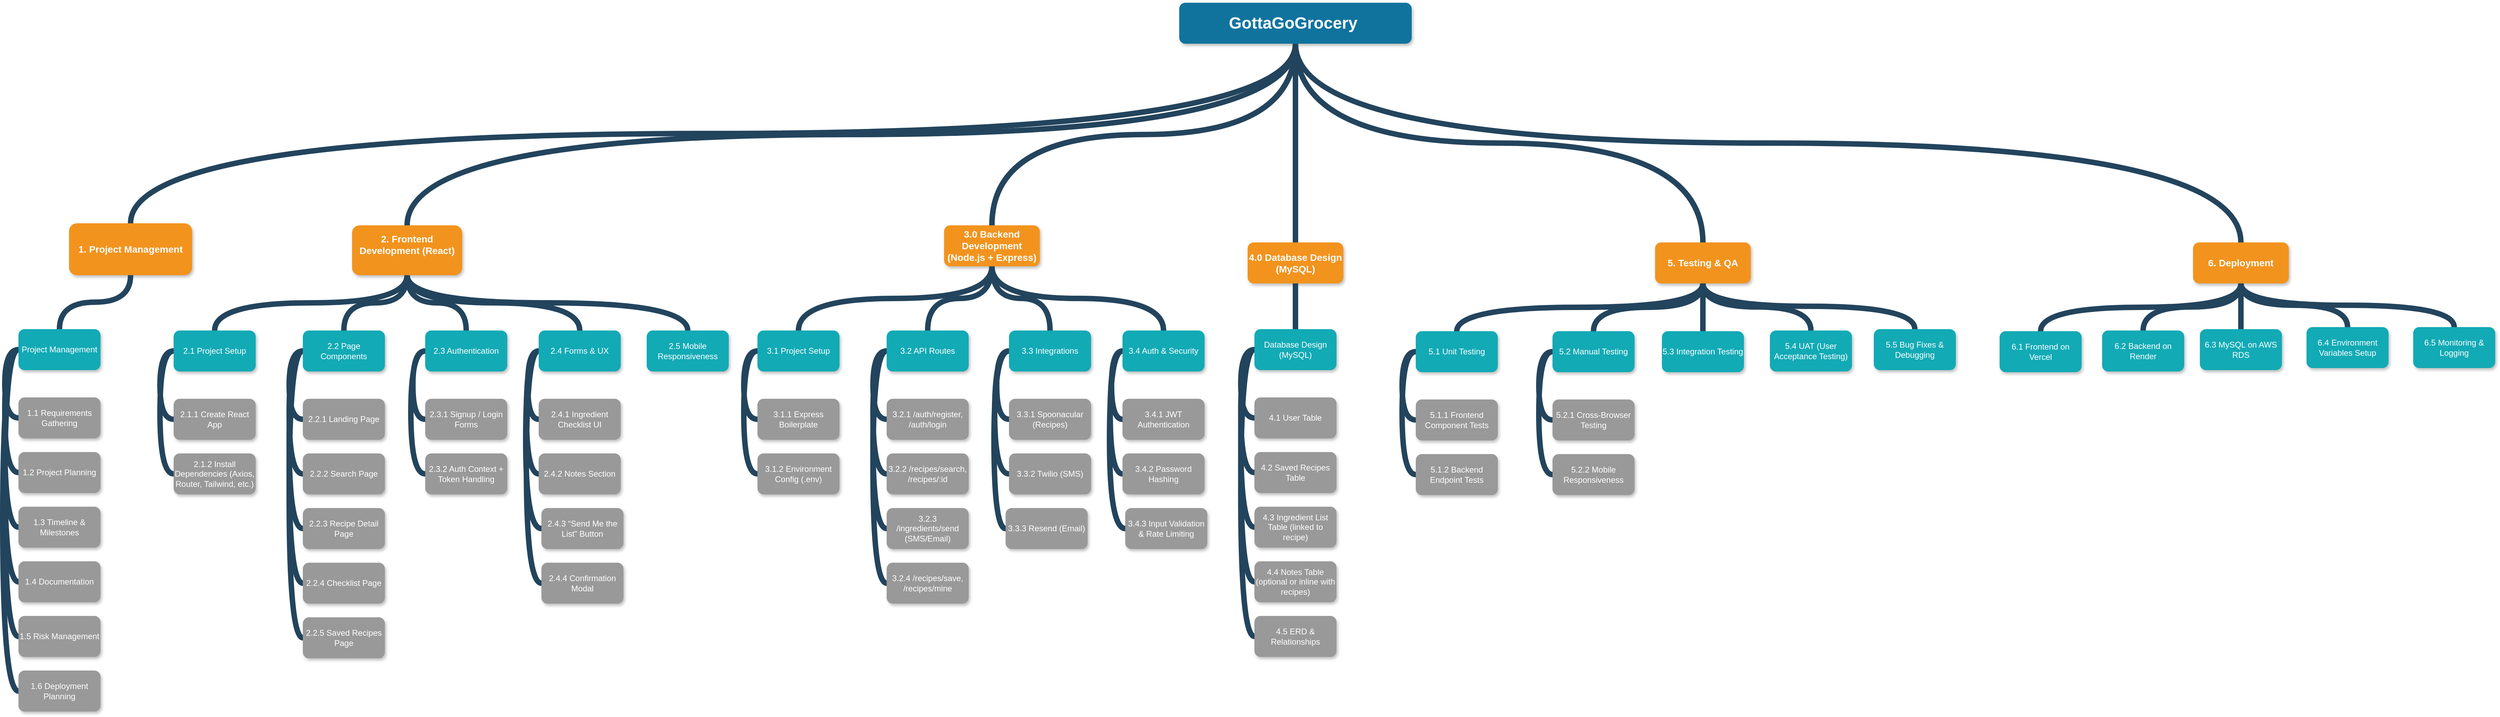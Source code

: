 <mxfile version="28.0.4">
  <diagram name="Page-1" id="riTdyIcI4bcscJIrnPK_">
    <mxGraphModel dx="5040" dy="2560" grid="0" gridSize="10" guides="1" tooltips="1" connect="1" arrows="1" fold="1" page="0" pageScale="1" pageWidth="850" pageHeight="1100" math="0" shadow="0">
      <root>
        <mxCell id="0" />
        <mxCell id="1" parent="0" />
        <mxCell id="iI49a13NivbOvA1MnXWD-1" value="GottaGoGrocery " style="whiteSpace=wrap;rounded=1;shadow=1;fillColor=#10739E;strokeColor=none;fontColor=#FFFFFF;fontStyle=1;fontSize=24" parent="1" vertex="1">
          <mxGeometry x="1379" y="-208" width="340" height="60" as="geometry" />
        </mxCell>
        <mxCell id="iI49a13NivbOvA1MnXWD-2" value="1. Project Management" style="whiteSpace=wrap;rounded=1;fillColor=#F2931E;strokeColor=none;shadow=1;fontColor=#FFFFFF;fontStyle=1;fontSize=14" parent="1" vertex="1">
          <mxGeometry x="-245" y="115" width="180" height="76" as="geometry" />
        </mxCell>
        <mxCell id="iI49a13NivbOvA1MnXWD-3" value="2. Frontend Development (React)&#xa;" style="whiteSpace=wrap;rounded=1;fillColor=#F2931E;strokeColor=none;shadow=1;fontColor=#FFFFFF;fontStyle=1;fontSize=14" parent="1" vertex="1">
          <mxGeometry x="169" y="118" width="161" height="73" as="geometry" />
        </mxCell>
        <mxCell id="iI49a13NivbOvA1MnXWD-4" value="6. Deployment" style="whiteSpace=wrap;rounded=1;fillColor=#F2931E;strokeColor=none;shadow=1;fontColor=#FFFFFF;fontStyle=1;fontSize=14" parent="1" vertex="1">
          <mxGeometry x="2862" y="143.0" width="140" height="60" as="geometry" />
        </mxCell>
        <mxCell id="iI49a13NivbOvA1MnXWD-5" value="3.0 Backend Development (Node.js + Express)" style="whiteSpace=wrap;rounded=1;fillColor=#F2931E;strokeColor=none;shadow=1;fontColor=#FFFFFF;fontStyle=1;fontSize=14" parent="1" vertex="1">
          <mxGeometry x="1035" y="118.0" width="140" height="60" as="geometry" />
        </mxCell>
        <mxCell id="iI49a13NivbOvA1MnXWD-6" value="4.0 Database Design (MySQL)" style="whiteSpace=wrap;rounded=1;fillColor=#F2931E;strokeColor=none;shadow=1;fontColor=#FFFFFF;fontStyle=1;fontSize=14" parent="1" vertex="1">
          <mxGeometry x="1479" y="143.0" width="140" height="60" as="geometry" />
        </mxCell>
        <mxCell id="iI49a13NivbOvA1MnXWD-7" value="5. Testing &amp; QA" style="whiteSpace=wrap;rounded=1;fillColor=#F2931E;strokeColor=none;shadow=1;fontColor=#FFFFFF;fontStyle=1;fontSize=14" parent="1" vertex="1">
          <mxGeometry x="2075" y="143.0" width="140" height="60" as="geometry" />
        </mxCell>
        <mxCell id="iI49a13NivbOvA1MnXWD-8" value="Project Management" style="whiteSpace=wrap;rounded=1;fillColor=#12AAB5;strokeColor=none;shadow=1;fontColor=#FFFFFF;" parent="1" vertex="1">
          <mxGeometry x="-319" y="270.0" width="120" height="60" as="geometry" />
        </mxCell>
        <mxCell id="iI49a13NivbOvA1MnXWD-10" value="1.1 Requirements Gathering" style="whiteSpace=wrap;rounded=1;fillColor=#999999;strokeColor=none;shadow=1;fontColor=#FFFFFF;fontStyle=0" parent="1" vertex="1">
          <mxGeometry x="-319.0" y="370.0" width="120" height="60" as="geometry" />
        </mxCell>
        <mxCell id="iI49a13NivbOvA1MnXWD-11" value="1.2 Project Planning" style="whiteSpace=wrap;rounded=1;fillColor=#999999;strokeColor=none;shadow=1;fontColor=#FFFFFF;fontStyle=0" parent="1" vertex="1">
          <mxGeometry x="-319.0" y="450.0" width="120" height="60" as="geometry" />
        </mxCell>
        <mxCell id="iI49a13NivbOvA1MnXWD-12" value="1.3 Timeline &amp; Milestones" style="whiteSpace=wrap;rounded=1;fillColor=#999999;strokeColor=none;shadow=1;fontColor=#FFFFFF;fontStyle=0" parent="1" vertex="1">
          <mxGeometry x="-319.0" y="530.0" width="120" height="60" as="geometry" />
        </mxCell>
        <mxCell id="iI49a13NivbOvA1MnXWD-13" value="1.4 Documentation" style="whiteSpace=wrap;rounded=1;fillColor=#999999;strokeColor=none;shadow=1;fontColor=#FFFFFF;fontStyle=0" parent="1" vertex="1">
          <mxGeometry x="-319.0" y="610.0" width="120" height="60" as="geometry" />
        </mxCell>
        <mxCell id="iI49a13NivbOvA1MnXWD-14" value="1.5 Risk Management" style="whiteSpace=wrap;rounded=1;fillColor=#999999;strokeColor=none;shadow=1;fontColor=#FFFFFF;fontStyle=0" parent="1" vertex="1">
          <mxGeometry x="-319.0" y="690.0" width="120" height="60" as="geometry" />
        </mxCell>
        <mxCell id="iI49a13NivbOvA1MnXWD-20" value="2.1 Project Setup" style="whiteSpace=wrap;rounded=1;fillColor=#12AAB5;strokeColor=none;shadow=1;fontColor=#FFFFFF;" parent="1" vertex="1">
          <mxGeometry x="-92.0" y="272.0" width="120" height="60" as="geometry" />
        </mxCell>
        <mxCell id="iI49a13NivbOvA1MnXWD-21" value="2.2 Page Components" style="whiteSpace=wrap;rounded=1;fillColor=#12AAB5;strokeColor=none;shadow=1;fontColor=#FFFFFF;" parent="1" vertex="1">
          <mxGeometry x="97.0" y="272.0" width="120" height="60" as="geometry" />
        </mxCell>
        <mxCell id="iI49a13NivbOvA1MnXWD-22" value="2.1.1 Create React App" style="whiteSpace=wrap;rounded=1;fillColor=#999999;strokeColor=none;shadow=1;fontColor=#FFFFFF;fontStyle=0" parent="1" vertex="1">
          <mxGeometry x="-92.0" y="372.0" width="120" height="60" as="geometry" />
        </mxCell>
        <mxCell id="iI49a13NivbOvA1MnXWD-23" value="2.1.2 Install Dependencies (Axios, Router, Tailwind, etc.)" style="whiteSpace=wrap;rounded=1;fillColor=#999999;strokeColor=none;shadow=1;fontColor=#FFFFFF;fontStyle=0" parent="1" vertex="1">
          <mxGeometry x="-92.0" y="452.0" width="120" height="60" as="geometry" />
        </mxCell>
        <mxCell id="iI49a13NivbOvA1MnXWD-27" value="2.2.1 Landing Page" style="whiteSpace=wrap;rounded=1;fillColor=#999999;strokeColor=none;shadow=1;fontColor=#FFFFFF;fontStyle=0" parent="1" vertex="1">
          <mxGeometry x="97.0" y="372.0" width="120" height="60" as="geometry" />
        </mxCell>
        <mxCell id="iI49a13NivbOvA1MnXWD-28" value="2.2.2 Search Page" style="whiteSpace=wrap;rounded=1;fillColor=#999999;strokeColor=none;shadow=1;fontColor=#FFFFFF;fontStyle=0" parent="1" vertex="1">
          <mxGeometry x="97.0" y="452.0" width="120" height="60" as="geometry" />
        </mxCell>
        <mxCell id="iI49a13NivbOvA1MnXWD-29" value="2.2.3 Recipe Detail Page" style="whiteSpace=wrap;rounded=1;fillColor=#999999;strokeColor=none;shadow=1;fontColor=#FFFFFF;fontStyle=0" parent="1" vertex="1">
          <mxGeometry x="97.0" y="532.0" width="120" height="60" as="geometry" />
        </mxCell>
        <mxCell id="iI49a13NivbOvA1MnXWD-30" value="2.2.4 Checklist Page" style="whiteSpace=wrap;rounded=1;fillColor=#999999;strokeColor=none;shadow=1;fontColor=#FFFFFF;fontStyle=0" parent="1" vertex="1">
          <mxGeometry x="97.0" y="612.0" width="120" height="60" as="geometry" />
        </mxCell>
        <mxCell id="iI49a13NivbOvA1MnXWD-31" value="2.2.5 Saved Recipes Page" style="whiteSpace=wrap;rounded=1;fillColor=#999999;strokeColor=none;shadow=1;fontColor=#FFFFFF;fontStyle=0" parent="1" vertex="1">
          <mxGeometry x="97.0" y="692.0" width="120" height="60" as="geometry" />
        </mxCell>
        <mxCell id="iI49a13NivbOvA1MnXWD-32" value="" style="edgeStyle=elbowEdgeStyle;elbow=vertical;rounded=0;fontColor=#000000;endArrow=none;endFill=0;strokeWidth=8;strokeColor=#23445D;fontSize=12;startSize=8;endSize=8;curved=1;" parent="1" source="iI49a13NivbOvA1MnXWD-2" target="iI49a13NivbOvA1MnXWD-8" edge="1">
          <mxGeometry width="100" height="100" relative="1" as="geometry">
            <mxPoint x="-385" y="235" as="sourcePoint" />
            <mxPoint x="-285" y="135" as="targetPoint" />
          </mxGeometry>
        </mxCell>
        <mxCell id="iI49a13NivbOvA1MnXWD-34" value="" style="edgeStyle=elbowEdgeStyle;elbow=horizontal;rounded=0;fontColor=#000000;endArrow=none;endFill=0;strokeWidth=8;strokeColor=#23445D;fontSize=12;startSize=8;endSize=8;curved=1;" parent="1" source="iI49a13NivbOvA1MnXWD-8" target="iI49a13NivbOvA1MnXWD-10" edge="1">
          <mxGeometry width="100" height="100" relative="1" as="geometry">
            <mxPoint x="-379" y="450" as="sourcePoint" />
            <mxPoint x="-279" y="350" as="targetPoint" />
            <Array as="points">
              <mxPoint x="-339" y="350" />
            </Array>
          </mxGeometry>
        </mxCell>
        <mxCell id="iI49a13NivbOvA1MnXWD-35" value="" style="edgeStyle=elbowEdgeStyle;elbow=horizontal;rounded=0;fontColor=#000000;endArrow=none;endFill=0;strokeWidth=8;strokeColor=#23445D;fontSize=12;startSize=8;endSize=8;curved=1;" parent="1" source="iI49a13NivbOvA1MnXWD-8" target="iI49a13NivbOvA1MnXWD-11" edge="1">
          <mxGeometry width="100" height="100" relative="1" as="geometry">
            <mxPoint x="-309" y="310" as="sourcePoint" />
            <mxPoint x="-309" y="410" as="targetPoint" />
            <Array as="points">
              <mxPoint x="-339" y="370" />
            </Array>
          </mxGeometry>
        </mxCell>
        <mxCell id="iI49a13NivbOvA1MnXWD-36" value="" style="edgeStyle=elbowEdgeStyle;elbow=horizontal;rounded=0;fontColor=#000000;endArrow=none;endFill=0;strokeWidth=8;strokeColor=#23445D;fontSize=12;startSize=8;endSize=8;curved=1;" parent="1" source="iI49a13NivbOvA1MnXWD-8" target="iI49a13NivbOvA1MnXWD-14" edge="1">
          <mxGeometry width="100" height="100" relative="1" as="geometry">
            <mxPoint x="-309" y="310" as="sourcePoint" />
            <mxPoint x="-309" y="410" as="targetPoint" />
            <Array as="points">
              <mxPoint x="-339" y="510" />
            </Array>
          </mxGeometry>
        </mxCell>
        <mxCell id="iI49a13NivbOvA1MnXWD-37" value="" style="edgeStyle=elbowEdgeStyle;elbow=horizontal;rounded=0;fontColor=#000000;endArrow=none;endFill=0;strokeWidth=8;strokeColor=#23445D;fontSize=12;startSize=8;endSize=8;curved=1;" parent="1" source="iI49a13NivbOvA1MnXWD-8" target="iI49a13NivbOvA1MnXWD-13" edge="1">
          <mxGeometry width="100" height="100" relative="1" as="geometry">
            <mxPoint x="-289" y="330" as="sourcePoint" />
            <mxPoint x="-289" y="430" as="targetPoint" />
            <Array as="points">
              <mxPoint x="-339" y="380" />
            </Array>
          </mxGeometry>
        </mxCell>
        <mxCell id="iI49a13NivbOvA1MnXWD-38" value="" style="edgeStyle=elbowEdgeStyle;elbow=horizontal;rounded=0;fontColor=#000000;endArrow=none;endFill=0;strokeWidth=8;strokeColor=#23445D;fontSize=12;startSize=8;endSize=8;curved=1;" parent="1" source="iI49a13NivbOvA1MnXWD-8" target="iI49a13NivbOvA1MnXWD-12" edge="1">
          <mxGeometry width="100" height="100" relative="1" as="geometry">
            <mxPoint x="-279" y="340" as="sourcePoint" />
            <mxPoint x="-279" y="440" as="targetPoint" />
            <Array as="points">
              <mxPoint x="-339" y="400" />
            </Array>
          </mxGeometry>
        </mxCell>
        <mxCell id="iI49a13NivbOvA1MnXWD-44" value="" style="edgeStyle=elbowEdgeStyle;elbow=vertical;rounded=0;fontColor=#000000;endArrow=none;endFill=0;strokeWidth=8;strokeColor=#23445D;fontSize=12;startSize=8;endSize=8;curved=1;" parent="1" source="iI49a13NivbOvA1MnXWD-3" target="iI49a13NivbOvA1MnXWD-20" edge="1">
          <mxGeometry width="100" height="100" relative="1" as="geometry">
            <mxPoint x="-85" y="193.0" as="sourcePoint" />
            <mxPoint x="-185" y="263" as="targetPoint" />
          </mxGeometry>
        </mxCell>
        <mxCell id="iI49a13NivbOvA1MnXWD-45" value="" style="edgeStyle=elbowEdgeStyle;elbow=vertical;rounded=0;fontColor=#000000;endArrow=none;endFill=0;strokeWidth=8;strokeColor=#23445D;fontSize=12;startSize=8;endSize=8;curved=1;" parent="1" source="iI49a13NivbOvA1MnXWD-3" target="iI49a13NivbOvA1MnXWD-21" edge="1">
          <mxGeometry width="100" height="100" relative="1" as="geometry">
            <mxPoint x="-85" y="193.0" as="sourcePoint" />
            <mxPoint x="15" y="263" as="targetPoint" />
          </mxGeometry>
        </mxCell>
        <mxCell id="iI49a13NivbOvA1MnXWD-46" value="" style="edgeStyle=elbowEdgeStyle;elbow=horizontal;rounded=0;fontColor=#000000;endArrow=none;endFill=0;strokeWidth=8;strokeColor=#23445D;fontSize=12;startSize=8;endSize=8;curved=1;" parent="1" source="iI49a13NivbOvA1MnXWD-20" target="iI49a13NivbOvA1MnXWD-22" edge="1">
          <mxGeometry width="100" height="100" relative="1" as="geometry">
            <mxPoint x="-112" y="302.0" as="sourcePoint" />
            <mxPoint x="-102.0" y="402" as="targetPoint" />
            <Array as="points">
              <mxPoint x="-112" y="352" />
            </Array>
          </mxGeometry>
        </mxCell>
        <mxCell id="iI49a13NivbOvA1MnXWD-47" value="" style="edgeStyle=elbowEdgeStyle;elbow=horizontal;rounded=0;fontColor=#000000;endArrow=none;endFill=0;strokeWidth=8;strokeColor=#23445D;fontSize=12;startSize=8;endSize=8;curved=1;" parent="1" source="iI49a13NivbOvA1MnXWD-20" target="iI49a13NivbOvA1MnXWD-23" edge="1">
          <mxGeometry width="100" height="100" relative="1" as="geometry">
            <mxPoint x="-102" y="302" as="sourcePoint" />
            <mxPoint x="-102.0" y="482" as="targetPoint" />
            <Array as="points">
              <mxPoint x="-112" y="392" />
            </Array>
          </mxGeometry>
        </mxCell>
        <mxCell id="iI49a13NivbOvA1MnXWD-51" value="" style="edgeStyle=elbowEdgeStyle;elbow=horizontal;rounded=0;fontColor=#000000;endArrow=none;endFill=0;strokeWidth=8;strokeColor=#23445D;fontSize=12;startSize=8;endSize=8;curved=1;" parent="1" source="iI49a13NivbOvA1MnXWD-21" target="iI49a13NivbOvA1MnXWD-27" edge="1">
          <mxGeometry width="100" height="100" relative="1" as="geometry">
            <mxPoint x="67" y="302.0" as="sourcePoint" />
            <mxPoint x="77.0" y="402" as="targetPoint" />
            <Array as="points">
              <mxPoint x="77" y="352" />
            </Array>
          </mxGeometry>
        </mxCell>
        <mxCell id="iI49a13NivbOvA1MnXWD-52" value="" style="edgeStyle=elbowEdgeStyle;elbow=horizontal;rounded=0;fontColor=#000000;endArrow=none;endFill=0;strokeWidth=8;strokeColor=#23445D;fontSize=12;startSize=8;endSize=8;curved=1;" parent="1" source="iI49a13NivbOvA1MnXWD-21" target="iI49a13NivbOvA1MnXWD-28" edge="1">
          <mxGeometry width="100" height="100" relative="1" as="geometry">
            <mxPoint x="77" y="302" as="sourcePoint" />
            <mxPoint x="77.0" y="482" as="targetPoint" />
            <Array as="points">
              <mxPoint x="77" y="392" />
            </Array>
          </mxGeometry>
        </mxCell>
        <mxCell id="iI49a13NivbOvA1MnXWD-53" value="" style="edgeStyle=elbowEdgeStyle;elbow=horizontal;rounded=0;fontColor=#000000;endArrow=none;endFill=0;strokeWidth=8;strokeColor=#23445D;fontSize=12;startSize=8;endSize=8;curved=1;" parent="1" source="iI49a13NivbOvA1MnXWD-21" target="iI49a13NivbOvA1MnXWD-31" edge="1">
          <mxGeometry width="100" height="100" relative="1" as="geometry">
            <mxPoint x="77" y="302" as="sourcePoint" />
            <mxPoint x="77" y="722" as="targetPoint" />
            <Array as="points">
              <mxPoint x="77" y="512" />
            </Array>
          </mxGeometry>
        </mxCell>
        <mxCell id="iI49a13NivbOvA1MnXWD-54" value="" style="edgeStyle=elbowEdgeStyle;elbow=horizontal;rounded=0;fontColor=#000000;endArrow=none;endFill=0;strokeWidth=8;strokeColor=#23445D;fontSize=12;startSize=8;endSize=8;curved=1;" parent="1" source="iI49a13NivbOvA1MnXWD-21" target="iI49a13NivbOvA1MnXWD-30" edge="1">
          <mxGeometry width="100" height="100" relative="1" as="geometry">
            <mxPoint x="77" y="302" as="sourcePoint" />
            <mxPoint x="77" y="642" as="targetPoint" />
            <Array as="points">
              <mxPoint x="77" y="472" />
            </Array>
          </mxGeometry>
        </mxCell>
        <mxCell id="iI49a13NivbOvA1MnXWD-55" value="" style="edgeStyle=elbowEdgeStyle;elbow=horizontal;rounded=0;fontColor=#000000;endArrow=none;endFill=0;strokeWidth=8;strokeColor=#23445D;fontSize=12;startSize=8;endSize=8;curved=1;" parent="1" source="iI49a13NivbOvA1MnXWD-21" target="iI49a13NivbOvA1MnXWD-29" edge="1">
          <mxGeometry width="100" height="100" relative="1" as="geometry">
            <mxPoint x="77" y="302" as="sourcePoint" />
            <mxPoint x="77.0" y="562" as="targetPoint" />
            <Array as="points">
              <mxPoint x="77" y="442" />
            </Array>
          </mxGeometry>
        </mxCell>
        <mxCell id="iI49a13NivbOvA1MnXWD-78" value="Database Design (MySQL)" style="whiteSpace=wrap;rounded=1;fillColor=#12AAB5;strokeColor=none;shadow=1;fontColor=#FFFFFF;" parent="1" vertex="1">
          <mxGeometry x="1489.0" y="270.0" width="120" height="60" as="geometry" />
        </mxCell>
        <mxCell id="iI49a13NivbOvA1MnXWD-80" value="4.1 User Table" style="whiteSpace=wrap;rounded=1;fillColor=#999999;strokeColor=none;shadow=1;fontColor=#FFFFFF;fontStyle=0" parent="1" vertex="1">
          <mxGeometry x="1489.0" y="370.0" width="120" height="60" as="geometry" />
        </mxCell>
        <mxCell id="iI49a13NivbOvA1MnXWD-81" value="4.2 Saved Recipes Table" style="whiteSpace=wrap;rounded=1;fillColor=#999999;strokeColor=none;shadow=1;fontColor=#FFFFFF;fontStyle=0" parent="1" vertex="1">
          <mxGeometry x="1489" y="450.0" width="120" height="60" as="geometry" />
        </mxCell>
        <mxCell id="iI49a13NivbOvA1MnXWD-82" value="4.3 Ingredient List Table (linked to recipe)" style="whiteSpace=wrap;rounded=1;fillColor=#999999;strokeColor=none;shadow=1;fontColor=#FFFFFF;fontStyle=0" parent="1" vertex="1">
          <mxGeometry x="1489.0" y="530.0" width="120" height="60" as="geometry" />
        </mxCell>
        <mxCell id="iI49a13NivbOvA1MnXWD-83" value="4.4 Notes Table (optional or inline with recipes)" style="whiteSpace=wrap;rounded=1;fillColor=#999999;strokeColor=none;shadow=1;fontColor=#FFFFFF;fontStyle=0" parent="1" vertex="1">
          <mxGeometry x="1489" y="610.0" width="120" height="60" as="geometry" />
        </mxCell>
        <mxCell id="iI49a13NivbOvA1MnXWD-84" value="4.5 ERD &amp; Relationships" style="whiteSpace=wrap;rounded=1;fillColor=#999999;strokeColor=none;shadow=1;fontColor=#FFFFFF;fontStyle=0" parent="1" vertex="1">
          <mxGeometry x="1489" y="690.0" width="120" height="60" as="geometry" />
        </mxCell>
        <mxCell id="iI49a13NivbOvA1MnXWD-90" value="" style="edgeStyle=elbowEdgeStyle;elbow=horizontal;rounded=0;fontColor=#000000;endArrow=none;endFill=0;strokeWidth=8;strokeColor=#23445D;fontSize=12;startSize=8;endSize=8;curved=1;" parent="1" source="iI49a13NivbOvA1MnXWD-78" target="iI49a13NivbOvA1MnXWD-80" edge="1">
          <mxGeometry width="100" height="100" relative="1" as="geometry">
            <mxPoint x="1469" y="300.0" as="sourcePoint" />
            <mxPoint x="1479.0" y="400.0" as="targetPoint" />
            <Array as="points">
              <mxPoint x="1469" y="350.0" />
            </Array>
          </mxGeometry>
        </mxCell>
        <mxCell id="iI49a13NivbOvA1MnXWD-91" value="" style="edgeStyle=elbowEdgeStyle;elbow=horizontal;rounded=0;fontColor=#000000;endArrow=none;endFill=0;strokeWidth=8;strokeColor=#23445D;fontSize=12;startSize=8;endSize=8;curved=1;" parent="1" source="iI49a13NivbOvA1MnXWD-78" target="iI49a13NivbOvA1MnXWD-81" edge="1">
          <mxGeometry width="100" height="100" relative="1" as="geometry">
            <mxPoint x="1479" y="300.0" as="sourcePoint" />
            <mxPoint x="1479.0" y="480.0" as="targetPoint" />
            <Array as="points">
              <mxPoint x="1469" y="390.0" />
            </Array>
          </mxGeometry>
        </mxCell>
        <mxCell id="iI49a13NivbOvA1MnXWD-92" value="" style="edgeStyle=elbowEdgeStyle;elbow=horizontal;rounded=0;fontColor=#000000;endArrow=none;endFill=0;strokeWidth=8;strokeColor=#23445D;fontSize=12;startSize=8;endSize=8;curved=1;" parent="1" source="iI49a13NivbOvA1MnXWD-78" target="iI49a13NivbOvA1MnXWD-84" edge="1">
          <mxGeometry width="100" height="100" relative="1" as="geometry">
            <mxPoint x="1479" y="300.0" as="sourcePoint" />
            <mxPoint x="1479" y="720.0" as="targetPoint" />
            <Array as="points">
              <mxPoint x="1469" y="520.0" />
            </Array>
          </mxGeometry>
        </mxCell>
        <mxCell id="iI49a13NivbOvA1MnXWD-93" value="" style="edgeStyle=elbowEdgeStyle;elbow=horizontal;rounded=0;fontColor=#000000;endArrow=none;endFill=0;strokeWidth=8;strokeColor=#23445D;fontSize=12;startSize=8;endSize=8;curved=1;" parent="1" source="iI49a13NivbOvA1MnXWD-78" target="iI49a13NivbOvA1MnXWD-83" edge="1">
          <mxGeometry width="100" height="100" relative="1" as="geometry">
            <mxPoint x="1479" y="300.0" as="sourcePoint" />
            <mxPoint x="1479" y="640.0" as="targetPoint" />
            <Array as="points">
              <mxPoint x="1469" y="470.0" />
            </Array>
          </mxGeometry>
        </mxCell>
        <mxCell id="iI49a13NivbOvA1MnXWD-94" value="" style="edgeStyle=elbowEdgeStyle;elbow=horizontal;rounded=0;fontColor=#000000;endArrow=none;endFill=0;strokeWidth=8;strokeColor=#23445D;fontSize=12;startSize=8;endSize=8;curved=1;" parent="1" source="iI49a13NivbOvA1MnXWD-78" target="iI49a13NivbOvA1MnXWD-82" edge="1">
          <mxGeometry width="100" height="100" relative="1" as="geometry">
            <mxPoint x="1479" y="300.0" as="sourcePoint" />
            <mxPoint x="1479.0" y="560.0" as="targetPoint" />
            <Array as="points">
              <mxPoint x="1469" y="440.0" />
            </Array>
          </mxGeometry>
        </mxCell>
        <mxCell id="iI49a13NivbOvA1MnXWD-100" value="5.1 Unit Testing" style="whiteSpace=wrap;rounded=1;fillColor=#12AAB5;strokeColor=none;shadow=1;fontColor=#FFFFFF;" parent="1" vertex="1">
          <mxGeometry x="1725.0" y="273.0" width="120" height="60" as="geometry" />
        </mxCell>
        <mxCell id="iI49a13NivbOvA1MnXWD-101" value="5.2 Manual Testing" style="whiteSpace=wrap;rounded=1;fillColor=#12AAB5;strokeColor=none;shadow=1;fontColor=#FFFFFF;" parent="1" vertex="1">
          <mxGeometry x="1925" y="273.0" width="120" height="60" as="geometry" />
        </mxCell>
        <mxCell id="iI49a13NivbOvA1MnXWD-102" value="5.1.1 Frontend Component Tests" style="whiteSpace=wrap;rounded=1;fillColor=#999999;strokeColor=none;shadow=1;fontColor=#FFFFFF;fontStyle=0" parent="1" vertex="1">
          <mxGeometry x="1725.0" y="373.0" width="120" height="60" as="geometry" />
        </mxCell>
        <mxCell id="iI49a13NivbOvA1MnXWD-103" value="5.1.2 Backend Endpoint Tests" style="whiteSpace=wrap;rounded=1;fillColor=#999999;strokeColor=none;shadow=1;fontColor=#FFFFFF;fontStyle=0" parent="1" vertex="1">
          <mxGeometry x="1725" y="453.0" width="120" height="60" as="geometry" />
        </mxCell>
        <mxCell id="iI49a13NivbOvA1MnXWD-107" value="5.2.1 Cross-Browser Testing" style="whiteSpace=wrap;rounded=1;fillColor=#999999;strokeColor=none;shadow=1;fontColor=#FFFFFF;fontStyle=0" parent="1" vertex="1">
          <mxGeometry x="1925.0" y="373.0" width="120" height="60" as="geometry" />
        </mxCell>
        <mxCell id="iI49a13NivbOvA1MnXWD-108" value="5.2.2 Mobile Responsiveness" style="whiteSpace=wrap;rounded=1;fillColor=#999999;strokeColor=none;shadow=1;fontColor=#FFFFFF;fontStyle=0" parent="1" vertex="1">
          <mxGeometry x="1925.0" y="453.0" width="120" height="60" as="geometry" />
        </mxCell>
        <mxCell id="iI49a13NivbOvA1MnXWD-112" value="" style="edgeStyle=elbowEdgeStyle;elbow=horizontal;rounded=0;fontColor=#000000;endArrow=none;endFill=0;strokeWidth=8;strokeColor=#23445D;fontSize=12;startSize=8;endSize=8;curved=1;" parent="1" source="iI49a13NivbOvA1MnXWD-100" target="iI49a13NivbOvA1MnXWD-102" edge="1">
          <mxGeometry width="100" height="100" relative="1" as="geometry">
            <mxPoint x="1705" y="303.0" as="sourcePoint" />
            <mxPoint x="1715.0" y="403.0" as="targetPoint" />
            <Array as="points">
              <mxPoint x="1705" y="353.0" />
            </Array>
          </mxGeometry>
        </mxCell>
        <mxCell id="iI49a13NivbOvA1MnXWD-113" value="" style="edgeStyle=elbowEdgeStyle;elbow=horizontal;rounded=0;fontColor=#000000;endArrow=none;endFill=0;strokeWidth=8;strokeColor=#23445D;fontSize=12;startSize=8;endSize=8;curved=1;" parent="1" source="iI49a13NivbOvA1MnXWD-100" target="iI49a13NivbOvA1MnXWD-103" edge="1">
          <mxGeometry width="100" height="100" relative="1" as="geometry">
            <mxPoint x="1715" y="303.0" as="sourcePoint" />
            <mxPoint x="1715.0" y="483.0" as="targetPoint" />
            <Array as="points">
              <mxPoint x="1705" y="393.0" />
            </Array>
          </mxGeometry>
        </mxCell>
        <mxCell id="iI49a13NivbOvA1MnXWD-117" value="" style="edgeStyle=elbowEdgeStyle;elbow=horizontal;rounded=0;fontColor=#000000;endArrow=none;endFill=0;strokeWidth=8;strokeColor=#23445D;fontSize=12;startSize=8;endSize=8;curved=1;" parent="1" source="iI49a13NivbOvA1MnXWD-101" target="iI49a13NivbOvA1MnXWD-107" edge="1">
          <mxGeometry width="100" height="100" relative="1" as="geometry">
            <mxPoint x="1895" y="303.0" as="sourcePoint" />
            <mxPoint x="1905.0" y="403.0" as="targetPoint" />
            <Array as="points">
              <mxPoint x="1905" y="353.0" />
            </Array>
          </mxGeometry>
        </mxCell>
        <mxCell id="iI49a13NivbOvA1MnXWD-118" value="" style="edgeStyle=elbowEdgeStyle;elbow=horizontal;rounded=0;fontColor=#000000;endArrow=none;endFill=0;strokeWidth=8;strokeColor=#23445D;fontSize=12;startSize=8;endSize=8;curved=1;" parent="1" source="iI49a13NivbOvA1MnXWD-101" target="iI49a13NivbOvA1MnXWD-108" edge="1">
          <mxGeometry width="100" height="100" relative="1" as="geometry">
            <mxPoint x="1905" y="303.0" as="sourcePoint" />
            <mxPoint x="1905.0" y="483.0" as="targetPoint" />
            <Array as="points">
              <mxPoint x="1905" y="393.0" />
            </Array>
          </mxGeometry>
        </mxCell>
        <mxCell id="iI49a13NivbOvA1MnXWD-122" value="6.1 Frontend on Vercel" style="whiteSpace=wrap;rounded=1;fillColor=#12AAB5;strokeColor=none;shadow=1;fontColor=#FFFFFF;" parent="1" vertex="1">
          <mxGeometry x="2579" y="273.0" width="120" height="60" as="geometry" />
        </mxCell>
        <mxCell id="iI49a13NivbOvA1MnXWD-123" value="6.2 Backend on Render" style="whiteSpace=wrap;rounded=1;fillColor=#12AAB5;strokeColor=none;shadow=1;fontColor=#FFFFFF;" parent="1" vertex="1">
          <mxGeometry x="2729" y="272.0" width="120" height="60" as="geometry" />
        </mxCell>
        <mxCell id="iI49a13NivbOvA1MnXWD-144" value="" style="edgeStyle=elbowEdgeStyle;elbow=vertical;rounded=0;fontColor=#000000;endArrow=none;endFill=0;strokeWidth=8;strokeColor=#23445D;fontSize=12;startSize=8;endSize=8;curved=1;entryX=0.5;entryY=0;entryDx=0;entryDy=0;" parent="1" source="iI49a13NivbOvA1MnXWD-5" target="iI49a13NivbOvA1MnXWD-189" edge="1">
          <mxGeometry width="100" height="100" relative="1" as="geometry">
            <mxPoint x="750" y="240" as="sourcePoint" />
            <mxPoint x="840.0" y="270" as="targetPoint" />
          </mxGeometry>
        </mxCell>
        <mxCell id="iI49a13NivbOvA1MnXWD-145" value="" style="edgeStyle=elbowEdgeStyle;elbow=vertical;rounded=0;fontColor=#000000;endArrow=none;endFill=0;strokeWidth=8;strokeColor=#23445D;fontSize=12;startSize=8;endSize=8;curved=1;entryX=0.5;entryY=0;entryDx=0;entryDy=0;" parent="1" source="iI49a13NivbOvA1MnXWD-5" target="iI49a13NivbOvA1MnXWD-190" edge="1">
          <mxGeometry width="100" height="100" relative="1" as="geometry">
            <mxPoint x="1000" y="250" as="sourcePoint" />
            <mxPoint x="1040.0" y="270" as="targetPoint" />
          </mxGeometry>
        </mxCell>
        <mxCell id="iI49a13NivbOvA1MnXWD-146" value="" style="edgeStyle=elbowEdgeStyle;elbow=vertical;rounded=0;fontColor=#000000;endArrow=none;endFill=0;strokeWidth=8;strokeColor=#23445D;fontSize=12;startSize=8;endSize=8;curved=1;" parent="1" source="iI49a13NivbOvA1MnXWD-6" target="iI49a13NivbOvA1MnXWD-78" edge="1">
          <mxGeometry width="100" height="100" relative="1" as="geometry">
            <mxPoint x="1649" y="270" as="sourcePoint" />
            <mxPoint x="1549" y="160" as="targetPoint" />
          </mxGeometry>
        </mxCell>
        <mxCell id="iI49a13NivbOvA1MnXWD-148" value="" style="edgeStyle=elbowEdgeStyle;elbow=vertical;rounded=0;fontColor=#000000;endArrow=none;endFill=0;strokeWidth=8;strokeColor=#23445D;fontSize=12;startSize=8;endSize=8;curved=1;" parent="1" source="iI49a13NivbOvA1MnXWD-7" target="iI49a13NivbOvA1MnXWD-100" edge="1">
          <mxGeometry width="100" height="100" relative="1" as="geometry">
            <mxPoint x="1725" y="263" as="sourcePoint" />
            <mxPoint x="1825" y="163" as="targetPoint" />
          </mxGeometry>
        </mxCell>
        <mxCell id="iI49a13NivbOvA1MnXWD-149" value="" style="edgeStyle=elbowEdgeStyle;elbow=vertical;rounded=0;fontColor=#000000;endArrow=none;endFill=0;strokeWidth=8;strokeColor=#23445D;fontSize=12;startSize=8;endSize=8;curved=1;" parent="1" source="iI49a13NivbOvA1MnXWD-7" target="iI49a13NivbOvA1MnXWD-101" edge="1">
          <mxGeometry width="100" height="100" relative="1" as="geometry">
            <mxPoint x="1955" y="263" as="sourcePoint" />
            <mxPoint x="2055" y="163" as="targetPoint" />
          </mxGeometry>
        </mxCell>
        <mxCell id="iI49a13NivbOvA1MnXWD-150" value="" style="edgeStyle=elbowEdgeStyle;elbow=vertical;rounded=0;fontColor=#000000;endArrow=none;endFill=0;strokeWidth=8;strokeColor=#23445D;fontSize=12;startSize=8;endSize=8;curved=1;" parent="1" source="iI49a13NivbOvA1MnXWD-4" target="iI49a13NivbOvA1MnXWD-122" edge="1">
          <mxGeometry width="100" height="100" relative="1" as="geometry">
            <mxPoint x="2559" y="263" as="sourcePoint" />
            <mxPoint x="2659" y="163" as="targetPoint" />
          </mxGeometry>
        </mxCell>
        <mxCell id="iI49a13NivbOvA1MnXWD-151" value="" style="edgeStyle=elbowEdgeStyle;elbow=vertical;rounded=0;fontColor=#000000;endArrow=none;endFill=0;strokeWidth=8;strokeColor=#23445D;fontSize=12;startSize=8;endSize=8;curved=1;" parent="1" source="iI49a13NivbOvA1MnXWD-4" target="iI49a13NivbOvA1MnXWD-123" edge="1">
          <mxGeometry width="100" height="100" relative="1" as="geometry">
            <mxPoint x="2819" y="263" as="sourcePoint" />
            <mxPoint x="2919" y="163" as="targetPoint" />
          </mxGeometry>
        </mxCell>
        <mxCell id="iI49a13NivbOvA1MnXWD-152" value="" style="edgeStyle=elbowEdgeStyle;elbow=vertical;rounded=0;fontColor=#000000;endArrow=none;endFill=0;strokeWidth=8;strokeColor=#23445D;fontSize=12;startSize=8;endSize=8;curved=1;" parent="1" source="iI49a13NivbOvA1MnXWD-1" target="iI49a13NivbOvA1MnXWD-2" edge="1">
          <mxGeometry width="100" height="100" relative="1" as="geometry">
            <mxPoint x="510" y="110" as="sourcePoint" />
            <mxPoint x="610" y="10" as="targetPoint" />
          </mxGeometry>
        </mxCell>
        <mxCell id="iI49a13NivbOvA1MnXWD-153" value="" style="edgeStyle=elbowEdgeStyle;elbow=vertical;rounded=0;fontColor=#000000;endArrow=none;endFill=0;strokeWidth=8;strokeColor=#23445D;fontSize=12;startSize=8;endSize=8;curved=1;" parent="1" source="iI49a13NivbOvA1MnXWD-1" target="iI49a13NivbOvA1MnXWD-3" edge="1">
          <mxGeometry width="100" height="100" relative="1" as="geometry">
            <mxPoint x="520" y="120" as="sourcePoint" />
            <mxPoint x="620" y="20" as="targetPoint" />
          </mxGeometry>
        </mxCell>
        <mxCell id="iI49a13NivbOvA1MnXWD-154" value="" style="edgeStyle=elbowEdgeStyle;elbow=vertical;rounded=0;fontColor=#000000;endArrow=none;endFill=0;strokeWidth=8;strokeColor=#23445D;fontSize=12;startSize=8;endSize=8;curved=1;" parent="1" source="iI49a13NivbOvA1MnXWD-1" target="iI49a13NivbOvA1MnXWD-5" edge="1">
          <mxGeometry width="100" height="100" relative="1" as="geometry">
            <mxPoint x="530" y="130" as="sourcePoint" />
            <mxPoint x="630" y="30" as="targetPoint" />
          </mxGeometry>
        </mxCell>
        <mxCell id="iI49a13NivbOvA1MnXWD-155" value="" style="edgeStyle=elbowEdgeStyle;elbow=vertical;rounded=0;fontColor=#000000;endArrow=none;endFill=0;strokeWidth=8;strokeColor=#23445D;fontSize=12;startSize=8;endSize=8;curved=1;" parent="1" source="iI49a13NivbOvA1MnXWD-1" target="iI49a13NivbOvA1MnXWD-6" edge="1">
          <mxGeometry width="100" height="100" relative="1" as="geometry">
            <mxPoint x="540" y="140" as="sourcePoint" />
            <mxPoint x="640" y="40" as="targetPoint" />
          </mxGeometry>
        </mxCell>
        <mxCell id="iI49a13NivbOvA1MnXWD-156" value="" style="edgeStyle=elbowEdgeStyle;elbow=vertical;rounded=0;fontColor=#000000;endArrow=none;endFill=0;strokeWidth=8;strokeColor=#23445D;fontSize=12;startSize=8;endSize=8;curved=1;" parent="1" source="iI49a13NivbOvA1MnXWD-1" target="iI49a13NivbOvA1MnXWD-7" edge="1">
          <mxGeometry width="100" height="100" relative="1" as="geometry">
            <mxPoint x="550" y="150" as="sourcePoint" />
            <mxPoint x="650" y="50" as="targetPoint" />
          </mxGeometry>
        </mxCell>
        <mxCell id="iI49a13NivbOvA1MnXWD-157" value="" style="edgeStyle=elbowEdgeStyle;elbow=vertical;rounded=0;fontColor=#000000;endArrow=none;endFill=0;strokeWidth=8;strokeColor=#23445D;fontSize=12;startSize=8;endSize=8;curved=1;" parent="1" source="iI49a13NivbOvA1MnXWD-1" target="iI49a13NivbOvA1MnXWD-4" edge="1">
          <mxGeometry width="100" height="100" relative="1" as="geometry">
            <mxPoint x="560" y="160" as="sourcePoint" />
            <mxPoint x="660" y="60" as="targetPoint" />
          </mxGeometry>
        </mxCell>
        <mxCell id="iI49a13NivbOvA1MnXWD-166" value="1.6 Deployment Planning" style="whiteSpace=wrap;rounded=1;fillColor=#999999;strokeColor=none;shadow=1;fontColor=#FFFFFF;fontStyle=0" parent="1" vertex="1">
          <mxGeometry x="-319" y="770" width="120" height="60" as="geometry" />
        </mxCell>
        <mxCell id="iI49a13NivbOvA1MnXWD-167" value="" style="edgeStyle=elbowEdgeStyle;elbow=horizontal;rounded=0;fontColor=#000000;endArrow=none;endFill=0;strokeWidth=8;strokeColor=#23445D;fontSize=12;startSize=8;endSize=8;curved=1;exitX=0;exitY=0.5;exitDx=0;exitDy=0;entryX=0;entryY=0.5;entryDx=0;entryDy=0;" parent="1" source="iI49a13NivbOvA1MnXWD-8" target="iI49a13NivbOvA1MnXWD-166" edge="1">
          <mxGeometry width="100" height="100" relative="1" as="geometry">
            <mxPoint x="-445" y="340" as="sourcePoint" />
            <mxPoint x="-445" y="760" as="targetPoint" />
            <Array as="points">
              <mxPoint x="-342" y="552" />
            </Array>
          </mxGeometry>
        </mxCell>
        <mxCell id="iI49a13NivbOvA1MnXWD-168" value="2.3 Authentication" style="whiteSpace=wrap;rounded=1;fillColor=#12AAB5;strokeColor=none;shadow=1;fontColor=#FFFFFF;" parent="1" vertex="1">
          <mxGeometry x="276.0" y="272" width="120" height="60" as="geometry" />
        </mxCell>
        <mxCell id="iI49a13NivbOvA1MnXWD-169" value="2.3.1 Signup / Login Forms" style="whiteSpace=wrap;rounded=1;fillColor=#999999;strokeColor=none;shadow=1;fontColor=#FFFFFF;fontStyle=0" parent="1" vertex="1">
          <mxGeometry x="276" y="372" width="120" height="60" as="geometry" />
        </mxCell>
        <mxCell id="iI49a13NivbOvA1MnXWD-170" value="2.3.2 Auth Context + Token Handling" style="whiteSpace=wrap;rounded=1;fillColor=#999999;strokeColor=none;shadow=1;fontColor=#FFFFFF;fontStyle=0" parent="1" vertex="1">
          <mxGeometry x="276.0" y="452" width="120" height="60" as="geometry" />
        </mxCell>
        <mxCell id="iI49a13NivbOvA1MnXWD-174" value="" style="edgeStyle=elbowEdgeStyle;elbow=vertical;rounded=0;fontColor=#000000;endArrow=none;endFill=0;strokeWidth=8;strokeColor=#23445D;fontSize=12;startSize=8;endSize=8;curved=1;exitX=0.5;exitY=1;exitDx=0;exitDy=0;entryX=0.5;entryY=0;entryDx=0;entryDy=0;" parent="1" source="iI49a13NivbOvA1MnXWD-3" target="iI49a13NivbOvA1MnXWD-168" edge="1">
          <mxGeometry width="100" height="100" relative="1" as="geometry">
            <mxPoint x="375" y="232" as="sourcePoint" />
            <mxPoint x="282" y="313" as="targetPoint" />
          </mxGeometry>
        </mxCell>
        <mxCell id="iI49a13NivbOvA1MnXWD-175" value="" style="edgeStyle=elbowEdgeStyle;elbow=horizontal;rounded=0;fontColor=#000000;endArrow=none;endFill=0;strokeWidth=8;strokeColor=#23445D;fontSize=12;startSize=8;endSize=8;curved=1;exitX=0;exitY=0.5;exitDx=0;exitDy=0;entryX=0;entryY=0.5;entryDx=0;entryDy=0;" parent="1" source="iI49a13NivbOvA1MnXWD-168" target="iI49a13NivbOvA1MnXWD-169" edge="1">
          <mxGeometry width="100" height="100" relative="1" as="geometry">
            <mxPoint x="171" y="328" as="sourcePoint" />
            <mxPoint x="171" y="588" as="targetPoint" />
            <Array as="points">
              <mxPoint x="258" y="345" />
            </Array>
          </mxGeometry>
        </mxCell>
        <mxCell id="iI49a13NivbOvA1MnXWD-176" value="" style="edgeStyle=elbowEdgeStyle;elbow=horizontal;rounded=0;fontColor=#000000;endArrow=none;endFill=0;strokeWidth=8;strokeColor=#23445D;fontSize=12;startSize=8;endSize=8;curved=1;exitX=0;exitY=0.5;exitDx=0;exitDy=0;entryX=0;entryY=0.5;entryDx=0;entryDy=0;" parent="1" source="iI49a13NivbOvA1MnXWD-168" target="iI49a13NivbOvA1MnXWD-170" edge="1">
          <mxGeometry width="100" height="100" relative="1" as="geometry">
            <mxPoint x="273" y="339" as="sourcePoint" />
            <mxPoint x="273" y="439" as="targetPoint" />
            <Array as="points">
              <mxPoint x="255" y="382" />
            </Array>
          </mxGeometry>
        </mxCell>
        <mxCell id="iI49a13NivbOvA1MnXWD-177" value="2.4 Forms &amp; UX" style="whiteSpace=wrap;rounded=1;fillColor=#12AAB5;strokeColor=none;shadow=1;fontColor=#FFFFFF;" parent="1" vertex="1">
          <mxGeometry x="442.0" y="272" width="120" height="60" as="geometry" />
        </mxCell>
        <mxCell id="iI49a13NivbOvA1MnXWD-178" value="2.4.1 Ingredient Checklist UI" style="whiteSpace=wrap;rounded=1;fillColor=#999999;strokeColor=none;shadow=1;fontColor=#FFFFFF;fontStyle=0" parent="1" vertex="1">
          <mxGeometry x="442" y="372" width="120" height="60" as="geometry" />
        </mxCell>
        <mxCell id="iI49a13NivbOvA1MnXWD-179" value="2.4.2 Notes Section" style="whiteSpace=wrap;rounded=1;fillColor=#999999;strokeColor=none;shadow=1;fontColor=#FFFFFF;fontStyle=0" parent="1" vertex="1">
          <mxGeometry x="442.0" y="452" width="120" height="60" as="geometry" />
        </mxCell>
        <mxCell id="iI49a13NivbOvA1MnXWD-180" value="2.4.3 “Send Me the List” Button" style="whiteSpace=wrap;rounded=1;fillColor=#999999;strokeColor=none;shadow=1;fontColor=#FFFFFF;fontStyle=0" parent="1" vertex="1">
          <mxGeometry x="446" y="532" width="120" height="60" as="geometry" />
        </mxCell>
        <mxCell id="iI49a13NivbOvA1MnXWD-181" value="2.4.4 Confirmation Modal" style="whiteSpace=wrap;rounded=1;fillColor=#999999;strokeColor=none;shadow=1;fontColor=#FFFFFF;fontStyle=0" parent="1" vertex="1">
          <mxGeometry x="446.0" y="612" width="120" height="60" as="geometry" />
        </mxCell>
        <mxCell id="iI49a13NivbOvA1MnXWD-182" value="2.5 Mobile Responsiveness" style="whiteSpace=wrap;rounded=1;fillColor=#12AAB5;strokeColor=none;shadow=1;fontColor=#FFFFFF;" parent="1" vertex="1">
          <mxGeometry x="600" y="272" width="120" height="60" as="geometry" />
        </mxCell>
        <mxCell id="iI49a13NivbOvA1MnXWD-183" value="" style="edgeStyle=elbowEdgeStyle;elbow=vertical;rounded=0;fontColor=#000000;endArrow=none;endFill=0;strokeWidth=8;strokeColor=#23445D;fontSize=12;startSize=8;endSize=8;curved=1;exitX=0.5;exitY=1;exitDx=0;exitDy=0;entryX=0.5;entryY=0;entryDx=0;entryDy=0;" parent="1" source="iI49a13NivbOvA1MnXWD-3" target="iI49a13NivbOvA1MnXWD-177" edge="1">
          <mxGeometry width="100" height="100" relative="1" as="geometry">
            <mxPoint x="308" y="241" as="sourcePoint" />
            <mxPoint x="394" y="322" as="targetPoint" />
          </mxGeometry>
        </mxCell>
        <mxCell id="iI49a13NivbOvA1MnXWD-184" value="" style="edgeStyle=elbowEdgeStyle;elbow=horizontal;rounded=0;fontColor=#000000;endArrow=none;endFill=0;strokeWidth=8;strokeColor=#23445D;fontSize=12;startSize=8;endSize=8;curved=1;exitX=0;exitY=0.5;exitDx=0;exitDy=0;entryX=0;entryY=0.5;entryDx=0;entryDy=0;" parent="1" source="iI49a13NivbOvA1MnXWD-177" target="iI49a13NivbOvA1MnXWD-178" edge="1">
          <mxGeometry width="100" height="100" relative="1" as="geometry">
            <mxPoint x="364" y="406" as="sourcePoint" />
            <mxPoint x="364" y="586" as="targetPoint" />
            <Array as="points">
              <mxPoint x="426" y="359" />
            </Array>
          </mxGeometry>
        </mxCell>
        <mxCell id="iI49a13NivbOvA1MnXWD-185" value="" style="edgeStyle=elbowEdgeStyle;elbow=horizontal;rounded=0;fontColor=#000000;endArrow=none;endFill=0;strokeWidth=8;strokeColor=#23445D;fontSize=12;startSize=8;endSize=8;curved=1;exitX=0;exitY=0.5;exitDx=0;exitDy=0;entryX=0;entryY=0.5;entryDx=0;entryDy=0;" parent="1" source="iI49a13NivbOvA1MnXWD-177" target="iI49a13NivbOvA1MnXWD-179" edge="1">
          <mxGeometry width="100" height="100" relative="1" as="geometry">
            <mxPoint x="450" y="365" as="sourcePoint" />
            <mxPoint x="450" y="465" as="targetPoint" />
            <Array as="points">
              <mxPoint x="424" y="396" />
            </Array>
          </mxGeometry>
        </mxCell>
        <mxCell id="iI49a13NivbOvA1MnXWD-186" value="" style="edgeStyle=elbowEdgeStyle;elbow=horizontal;rounded=0;fontColor=#000000;endArrow=none;endFill=0;strokeWidth=8;strokeColor=#23445D;fontSize=12;startSize=8;endSize=8;curved=1;exitX=0;exitY=0.5;exitDx=0;exitDy=0;entryX=0;entryY=0.5;entryDx=0;entryDy=0;" parent="1" source="iI49a13NivbOvA1MnXWD-177" target="iI49a13NivbOvA1MnXWD-180" edge="1">
          <mxGeometry width="100" height="100" relative="1" as="geometry">
            <mxPoint x="450" y="493" as="sourcePoint" />
            <mxPoint x="450" y="673" as="targetPoint" />
            <Array as="points">
              <mxPoint x="423" y="434" />
            </Array>
          </mxGeometry>
        </mxCell>
        <mxCell id="iI49a13NivbOvA1MnXWD-187" value="" style="edgeStyle=elbowEdgeStyle;elbow=horizontal;rounded=0;fontColor=#000000;endArrow=none;endFill=0;strokeWidth=8;strokeColor=#23445D;fontSize=12;startSize=8;endSize=8;curved=1;exitX=0;exitY=0.5;exitDx=0;exitDy=0;entryX=0;entryY=0.5;entryDx=0;entryDy=0;" parent="1" source="iI49a13NivbOvA1MnXWD-177" target="iI49a13NivbOvA1MnXWD-181" edge="1">
          <mxGeometry width="100" height="100" relative="1" as="geometry">
            <mxPoint x="406" y="532" as="sourcePoint" />
            <mxPoint x="410" y="792" as="targetPoint" />
            <Array as="points">
              <mxPoint x="424" y="469" />
            </Array>
          </mxGeometry>
        </mxCell>
        <mxCell id="iI49a13NivbOvA1MnXWD-188" value="" style="edgeStyle=elbowEdgeStyle;elbow=vertical;rounded=0;fontColor=#000000;endArrow=none;endFill=0;strokeWidth=8;strokeColor=#23445D;fontSize=12;startSize=8;endSize=8;curved=1;exitX=0.5;exitY=1;exitDx=0;exitDy=0;entryX=0.5;entryY=0;entryDx=0;entryDy=0;" parent="1" source="iI49a13NivbOvA1MnXWD-3" target="iI49a13NivbOvA1MnXWD-182" edge="1">
          <mxGeometry width="100" height="100" relative="1" as="geometry">
            <mxPoint x="432" y="231" as="sourcePoint" />
            <mxPoint x="684" y="312" as="targetPoint" />
          </mxGeometry>
        </mxCell>
        <mxCell id="iI49a13NivbOvA1MnXWD-189" value="3.1 Project Setup" style="whiteSpace=wrap;rounded=1;fillColor=#12AAB5;strokeColor=none;shadow=1;fontColor=#FFFFFF;" parent="1" vertex="1">
          <mxGeometry x="762.0" y="272.0" width="120" height="60" as="geometry" />
        </mxCell>
        <mxCell id="iI49a13NivbOvA1MnXWD-190" value="3.2 API Routes" style="whiteSpace=wrap;rounded=1;fillColor=#12AAB5;strokeColor=none;shadow=1;fontColor=#FFFFFF;" parent="1" vertex="1">
          <mxGeometry x="951.0" y="272.0" width="120" height="60" as="geometry" />
        </mxCell>
        <mxCell id="iI49a13NivbOvA1MnXWD-191" value="3.1.1 Express Boilerplate" style="whiteSpace=wrap;rounded=1;fillColor=#999999;strokeColor=none;shadow=1;fontColor=#FFFFFF;fontStyle=0" parent="1" vertex="1">
          <mxGeometry x="762.0" y="372.0" width="120" height="60" as="geometry" />
        </mxCell>
        <mxCell id="iI49a13NivbOvA1MnXWD-192" value="3.1.2 Environment Config (.env)" style="whiteSpace=wrap;rounded=1;fillColor=#999999;strokeColor=none;shadow=1;fontColor=#FFFFFF;fontStyle=0" parent="1" vertex="1">
          <mxGeometry x="762.0" y="452.0" width="120" height="60" as="geometry" />
        </mxCell>
        <mxCell id="iI49a13NivbOvA1MnXWD-193" value="3.2.1 /auth/register, /auth/login" style="whiteSpace=wrap;rounded=1;fillColor=#999999;strokeColor=none;shadow=1;fontColor=#FFFFFF;fontStyle=0" parent="1" vertex="1">
          <mxGeometry x="951.0" y="372.0" width="120" height="60" as="geometry" />
        </mxCell>
        <mxCell id="iI49a13NivbOvA1MnXWD-194" value="3.2.2 /recipes/search, /recipes/:id" style="whiteSpace=wrap;rounded=1;fillColor=#999999;strokeColor=none;shadow=1;fontColor=#FFFFFF;fontStyle=0" parent="1" vertex="1">
          <mxGeometry x="951.0" y="452.0" width="120" height="60" as="geometry" />
        </mxCell>
        <mxCell id="iI49a13NivbOvA1MnXWD-195" value="3.2.3 /ingredients/send (SMS/Email)" style="whiteSpace=wrap;rounded=1;fillColor=#999999;strokeColor=none;shadow=1;fontColor=#FFFFFF;fontStyle=0" parent="1" vertex="1">
          <mxGeometry x="951.0" y="532.0" width="120" height="60" as="geometry" />
        </mxCell>
        <mxCell id="iI49a13NivbOvA1MnXWD-196" value="3.2.4 /recipes/save, /recipes/mine" style="whiteSpace=wrap;rounded=1;fillColor=#999999;strokeColor=none;shadow=1;fontColor=#FFFFFF;fontStyle=0" parent="1" vertex="1">
          <mxGeometry x="951.0" y="612" width="120" height="60" as="geometry" />
        </mxCell>
        <mxCell id="iI49a13NivbOvA1MnXWD-198" value="" style="edgeStyle=elbowEdgeStyle;elbow=horizontal;rounded=0;fontColor=#000000;endArrow=none;endFill=0;strokeWidth=8;strokeColor=#23445D;fontSize=12;startSize=8;endSize=8;curved=1;" parent="1" source="iI49a13NivbOvA1MnXWD-189" target="iI49a13NivbOvA1MnXWD-191" edge="1">
          <mxGeometry width="100" height="100" relative="1" as="geometry">
            <mxPoint x="742" y="302.0" as="sourcePoint" />
            <mxPoint x="752.0" y="402" as="targetPoint" />
            <Array as="points">
              <mxPoint x="742" y="352" />
            </Array>
          </mxGeometry>
        </mxCell>
        <mxCell id="iI49a13NivbOvA1MnXWD-199" value="" style="edgeStyle=elbowEdgeStyle;elbow=horizontal;rounded=0;fontColor=#000000;endArrow=none;endFill=0;strokeWidth=8;strokeColor=#23445D;fontSize=12;startSize=8;endSize=8;curved=1;" parent="1" source="iI49a13NivbOvA1MnXWD-189" target="iI49a13NivbOvA1MnXWD-192" edge="1">
          <mxGeometry width="100" height="100" relative="1" as="geometry">
            <mxPoint x="752" y="302" as="sourcePoint" />
            <mxPoint x="752.0" y="482" as="targetPoint" />
            <Array as="points">
              <mxPoint x="742" y="392" />
            </Array>
          </mxGeometry>
        </mxCell>
        <mxCell id="iI49a13NivbOvA1MnXWD-200" value="" style="edgeStyle=elbowEdgeStyle;elbow=horizontal;rounded=0;fontColor=#000000;endArrow=none;endFill=0;strokeWidth=8;strokeColor=#23445D;fontSize=12;startSize=8;endSize=8;curved=1;" parent="1" source="iI49a13NivbOvA1MnXWD-190" target="iI49a13NivbOvA1MnXWD-193" edge="1">
          <mxGeometry width="100" height="100" relative="1" as="geometry">
            <mxPoint x="921" y="302.0" as="sourcePoint" />
            <mxPoint x="931.0" y="402" as="targetPoint" />
            <Array as="points">
              <mxPoint x="931" y="352" />
            </Array>
          </mxGeometry>
        </mxCell>
        <mxCell id="iI49a13NivbOvA1MnXWD-201" value="" style="edgeStyle=elbowEdgeStyle;elbow=horizontal;rounded=0;fontColor=#000000;endArrow=none;endFill=0;strokeWidth=8;strokeColor=#23445D;fontSize=12;startSize=8;endSize=8;curved=1;" parent="1" source="iI49a13NivbOvA1MnXWD-190" target="iI49a13NivbOvA1MnXWD-194" edge="1">
          <mxGeometry width="100" height="100" relative="1" as="geometry">
            <mxPoint x="931" y="302" as="sourcePoint" />
            <mxPoint x="931.0" y="482" as="targetPoint" />
            <Array as="points">
              <mxPoint x="931" y="392" />
            </Array>
          </mxGeometry>
        </mxCell>
        <mxCell id="iI49a13NivbOvA1MnXWD-203" value="" style="edgeStyle=elbowEdgeStyle;elbow=horizontal;rounded=0;fontColor=#000000;endArrow=none;endFill=0;strokeWidth=8;strokeColor=#23445D;fontSize=12;startSize=8;endSize=8;curved=1;" parent="1" source="iI49a13NivbOvA1MnXWD-190" target="iI49a13NivbOvA1MnXWD-196" edge="1">
          <mxGeometry width="100" height="100" relative="1" as="geometry">
            <mxPoint x="931" y="302" as="sourcePoint" />
            <mxPoint x="931" y="642" as="targetPoint" />
            <Array as="points">
              <mxPoint x="931" y="472" />
            </Array>
          </mxGeometry>
        </mxCell>
        <mxCell id="iI49a13NivbOvA1MnXWD-204" value="" style="edgeStyle=elbowEdgeStyle;elbow=horizontal;rounded=0;fontColor=#000000;endArrow=none;endFill=0;strokeWidth=8;strokeColor=#23445D;fontSize=12;startSize=8;endSize=8;curved=1;" parent="1" source="iI49a13NivbOvA1MnXWD-190" target="iI49a13NivbOvA1MnXWD-195" edge="1">
          <mxGeometry width="100" height="100" relative="1" as="geometry">
            <mxPoint x="931" y="302" as="sourcePoint" />
            <mxPoint x="931.0" y="562" as="targetPoint" />
            <Array as="points">
              <mxPoint x="931" y="442" />
            </Array>
          </mxGeometry>
        </mxCell>
        <mxCell id="iI49a13NivbOvA1MnXWD-205" value="3.3 Integrations" style="whiteSpace=wrap;rounded=1;fillColor=#12AAB5;strokeColor=none;shadow=1;fontColor=#FFFFFF;" parent="1" vertex="1">
          <mxGeometry x="1130.0" y="272" width="120" height="60" as="geometry" />
        </mxCell>
        <mxCell id="iI49a13NivbOvA1MnXWD-206" value="3.3.1 Spoonacular (Recipes)" style="whiteSpace=wrap;rounded=1;fillColor=#999999;strokeColor=none;shadow=1;fontColor=#FFFFFF;fontStyle=0" parent="1" vertex="1">
          <mxGeometry x="1130" y="372" width="120" height="60" as="geometry" />
        </mxCell>
        <mxCell id="iI49a13NivbOvA1MnXWD-207" value="3.3.2 Twilio (SMS)" style="whiteSpace=wrap;rounded=1;fillColor=#999999;strokeColor=none;shadow=1;fontColor=#FFFFFF;fontStyle=0" parent="1" vertex="1">
          <mxGeometry x="1130.0" y="452" width="120" height="60" as="geometry" />
        </mxCell>
        <mxCell id="iI49a13NivbOvA1MnXWD-208" value="" style="edgeStyle=elbowEdgeStyle;elbow=horizontal;rounded=0;fontColor=#000000;endArrow=none;endFill=0;strokeWidth=8;strokeColor=#23445D;fontSize=12;startSize=8;endSize=8;curved=1;exitX=0;exitY=0.5;exitDx=0;exitDy=0;entryX=0;entryY=0.5;entryDx=0;entryDy=0;" parent="1" source="iI49a13NivbOvA1MnXWD-205" target="iI49a13NivbOvA1MnXWD-206" edge="1">
          <mxGeometry width="100" height="100" relative="1" as="geometry">
            <mxPoint x="1025" y="328" as="sourcePoint" />
            <mxPoint x="1025" y="588" as="targetPoint" />
            <Array as="points">
              <mxPoint x="1112" y="345" />
            </Array>
          </mxGeometry>
        </mxCell>
        <mxCell id="iI49a13NivbOvA1MnXWD-209" value="" style="edgeStyle=elbowEdgeStyle;elbow=horizontal;rounded=0;fontColor=#000000;endArrow=none;endFill=0;strokeWidth=8;strokeColor=#23445D;fontSize=12;startSize=8;endSize=8;curved=1;exitX=0;exitY=0.5;exitDx=0;exitDy=0;entryX=0;entryY=0.5;entryDx=0;entryDy=0;" parent="1" source="iI49a13NivbOvA1MnXWD-205" target="iI49a13NivbOvA1MnXWD-207" edge="1">
          <mxGeometry width="100" height="100" relative="1" as="geometry">
            <mxPoint x="1127" y="339" as="sourcePoint" />
            <mxPoint x="1127" y="439" as="targetPoint" />
            <Array as="points">
              <mxPoint x="1109" y="382" />
            </Array>
          </mxGeometry>
        </mxCell>
        <mxCell id="iI49a13NivbOvA1MnXWD-210" value="3.4 Auth &amp; Security" style="whiteSpace=wrap;rounded=1;fillColor=#12AAB5;strokeColor=none;shadow=1;fontColor=#FFFFFF;" parent="1" vertex="1">
          <mxGeometry x="1296.0" y="272" width="120" height="60" as="geometry" />
        </mxCell>
        <mxCell id="iI49a13NivbOvA1MnXWD-211" value="3.4.1 JWT Authentication" style="whiteSpace=wrap;rounded=1;fillColor=#999999;strokeColor=none;shadow=1;fontColor=#FFFFFF;fontStyle=0" parent="1" vertex="1">
          <mxGeometry x="1296" y="372" width="120" height="60" as="geometry" />
        </mxCell>
        <mxCell id="iI49a13NivbOvA1MnXWD-212" value="3.4.2 Password Hashing" style="whiteSpace=wrap;rounded=1;fillColor=#999999;strokeColor=none;shadow=1;fontColor=#FFFFFF;fontStyle=0" parent="1" vertex="1">
          <mxGeometry x="1296.0" y="452" width="120" height="60" as="geometry" />
        </mxCell>
        <mxCell id="iI49a13NivbOvA1MnXWD-213" value="3.4.3 Input Validation &amp; Rate Limiting" style="whiteSpace=wrap;rounded=1;fillColor=#999999;strokeColor=none;shadow=1;fontColor=#FFFFFF;fontStyle=0" parent="1" vertex="1">
          <mxGeometry x="1300" y="532" width="120" height="60" as="geometry" />
        </mxCell>
        <mxCell id="iI49a13NivbOvA1MnXWD-215" value="" style="edgeStyle=elbowEdgeStyle;elbow=horizontal;rounded=0;fontColor=#000000;endArrow=none;endFill=0;strokeWidth=8;strokeColor=#23445D;fontSize=12;startSize=8;endSize=8;curved=1;exitX=0;exitY=0.5;exitDx=0;exitDy=0;entryX=0;entryY=0.5;entryDx=0;entryDy=0;" parent="1" source="iI49a13NivbOvA1MnXWD-210" target="iI49a13NivbOvA1MnXWD-211" edge="1">
          <mxGeometry width="100" height="100" relative="1" as="geometry">
            <mxPoint x="1218" y="406" as="sourcePoint" />
            <mxPoint x="1218" y="586" as="targetPoint" />
            <Array as="points">
              <mxPoint x="1280" y="359" />
            </Array>
          </mxGeometry>
        </mxCell>
        <mxCell id="iI49a13NivbOvA1MnXWD-216" value="" style="edgeStyle=elbowEdgeStyle;elbow=horizontal;rounded=0;fontColor=#000000;endArrow=none;endFill=0;strokeWidth=8;strokeColor=#23445D;fontSize=12;startSize=8;endSize=8;curved=1;exitX=0;exitY=0.5;exitDx=0;exitDy=0;entryX=0;entryY=0.5;entryDx=0;entryDy=0;" parent="1" source="iI49a13NivbOvA1MnXWD-210" target="iI49a13NivbOvA1MnXWD-212" edge="1">
          <mxGeometry width="100" height="100" relative="1" as="geometry">
            <mxPoint x="1304" y="365" as="sourcePoint" />
            <mxPoint x="1304" y="465" as="targetPoint" />
            <Array as="points">
              <mxPoint x="1278" y="396" />
            </Array>
          </mxGeometry>
        </mxCell>
        <mxCell id="iI49a13NivbOvA1MnXWD-217" value="" style="edgeStyle=elbowEdgeStyle;elbow=horizontal;rounded=0;fontColor=#000000;endArrow=none;endFill=0;strokeWidth=8;strokeColor=#23445D;fontSize=12;startSize=8;endSize=8;curved=1;exitX=0;exitY=0.5;exitDx=0;exitDy=0;entryX=0;entryY=0.5;entryDx=0;entryDy=0;" parent="1" source="iI49a13NivbOvA1MnXWD-210" target="iI49a13NivbOvA1MnXWD-213" edge="1">
          <mxGeometry width="100" height="100" relative="1" as="geometry">
            <mxPoint x="1304" y="493" as="sourcePoint" />
            <mxPoint x="1304" y="673" as="targetPoint" />
            <Array as="points">
              <mxPoint x="1277" y="434" />
            </Array>
          </mxGeometry>
        </mxCell>
        <mxCell id="iI49a13NivbOvA1MnXWD-219" value="" style="edgeStyle=elbowEdgeStyle;elbow=vertical;rounded=0;fontColor=#000000;endArrow=none;endFill=0;strokeWidth=8;strokeColor=#23445D;fontSize=12;startSize=8;endSize=8;curved=1;entryX=0.5;entryY=0;entryDx=0;entryDy=0;exitX=0.5;exitY=1;exitDx=0;exitDy=0;" parent="1" source="iI49a13NivbOvA1MnXWD-5" target="iI49a13NivbOvA1MnXWD-205" edge="1">
          <mxGeometry width="100" height="100" relative="1" as="geometry">
            <mxPoint x="1162" y="204" as="sourcePoint" />
            <mxPoint x="1233" y="276" as="targetPoint" />
          </mxGeometry>
        </mxCell>
        <mxCell id="iI49a13NivbOvA1MnXWD-220" value="" style="edgeStyle=elbowEdgeStyle;elbow=vertical;rounded=0;fontColor=#000000;endArrow=none;endFill=0;strokeWidth=8;strokeColor=#23445D;fontSize=12;startSize=8;endSize=8;curved=1;entryX=0.5;entryY=0;entryDx=0;entryDy=0;exitX=0.5;exitY=1;exitDx=0;exitDy=0;" parent="1" source="iI49a13NivbOvA1MnXWD-5" target="iI49a13NivbOvA1MnXWD-210" edge="1">
          <mxGeometry width="100" height="100" relative="1" as="geometry">
            <mxPoint x="1240" y="184" as="sourcePoint" />
            <mxPoint x="1490" y="256" as="targetPoint" />
          </mxGeometry>
        </mxCell>
        <mxCell id="iI49a13NivbOvA1MnXWD-221" value="3.3.3 Resend (Email)" style="whiteSpace=wrap;rounded=1;fillColor=#999999;strokeColor=none;shadow=1;fontColor=#FFFFFF;fontStyle=0" parent="1" vertex="1">
          <mxGeometry x="1125" y="532" width="120" height="60" as="geometry" />
        </mxCell>
        <mxCell id="iI49a13NivbOvA1MnXWD-222" value="" style="edgeStyle=elbowEdgeStyle;elbow=horizontal;rounded=0;fontColor=#000000;endArrow=none;endFill=0;strokeWidth=8;strokeColor=#23445D;fontSize=12;startSize=8;endSize=8;curved=1;exitX=0;exitY=0.5;exitDx=0;exitDy=0;entryX=0;entryY=0.5;entryDx=0;entryDy=0;" parent="1" source="iI49a13NivbOvA1MnXWD-205" target="iI49a13NivbOvA1MnXWD-221" edge="1">
          <mxGeometry width="100" height="100" relative="1" as="geometry">
            <mxPoint x="1140" y="457" as="sourcePoint" />
            <mxPoint x="1140" y="637" as="targetPoint" />
            <Array as="points">
              <mxPoint x="1108" y="435" />
            </Array>
          </mxGeometry>
        </mxCell>
        <mxCell id="6-_nrlNGresQQK8B6rC--1" value="5.3 Integration Testing" style="whiteSpace=wrap;rounded=1;fillColor=#12AAB5;strokeColor=none;shadow=1;fontColor=#FFFFFF;" vertex="1" parent="1">
          <mxGeometry x="2085" y="273" width="120" height="60" as="geometry" />
        </mxCell>
        <mxCell id="6-_nrlNGresQQK8B6rC--2" value="5.4 UAT (User Acceptance Testing)" style="whiteSpace=wrap;rounded=1;fillColor=#12AAB5;strokeColor=none;shadow=1;fontColor=#FFFFFF;" vertex="1" parent="1">
          <mxGeometry x="2243" y="272" width="120" height="60" as="geometry" />
        </mxCell>
        <mxCell id="6-_nrlNGresQQK8B6rC--3" value="5.5 Bug Fixes &amp; Debugging" style="whiteSpace=wrap;rounded=1;fillColor=#12AAB5;strokeColor=none;shadow=1;fontColor=#FFFFFF;" vertex="1" parent="1">
          <mxGeometry x="2395" y="270" width="120" height="60" as="geometry" />
        </mxCell>
        <mxCell id="6-_nrlNGresQQK8B6rC--4" value="" style="edgeStyle=elbowEdgeStyle;elbow=vertical;rounded=0;fontColor=#000000;endArrow=none;endFill=0;strokeWidth=8;strokeColor=#23445D;fontSize=12;startSize=8;endSize=8;curved=1;exitX=0.5;exitY=1;exitDx=0;exitDy=0;entryX=0.5;entryY=0;entryDx=0;entryDy=0;" edge="1" parent="1" source="iI49a13NivbOvA1MnXWD-7" target="6-_nrlNGresQQK8B6rC--1">
          <mxGeometry width="100" height="100" relative="1" as="geometry">
            <mxPoint x="1938" y="232" as="sourcePoint" />
            <mxPoint x="2038" y="302" as="targetPoint" />
          </mxGeometry>
        </mxCell>
        <mxCell id="6-_nrlNGresQQK8B6rC--5" value="" style="edgeStyle=elbowEdgeStyle;elbow=vertical;rounded=0;fontColor=#000000;endArrow=none;endFill=0;strokeWidth=8;strokeColor=#23445D;fontSize=12;startSize=8;endSize=8;curved=1;exitX=0.5;exitY=1;exitDx=0;exitDy=0;entryX=0.5;entryY=0;entryDx=0;entryDy=0;" edge="1" parent="1" source="iI49a13NivbOvA1MnXWD-7" target="6-_nrlNGresQQK8B6rC--2">
          <mxGeometry width="100" height="100" relative="1" as="geometry">
            <mxPoint x="2284" y="195" as="sourcePoint" />
            <mxPoint x="2384" y="265" as="targetPoint" />
          </mxGeometry>
        </mxCell>
        <mxCell id="6-_nrlNGresQQK8B6rC--6" value="" style="edgeStyle=elbowEdgeStyle;elbow=vertical;rounded=0;fontColor=#000000;endArrow=none;endFill=0;strokeWidth=8;strokeColor=#23445D;fontSize=12;startSize=8;endSize=8;curved=1;exitX=0.5;exitY=1;exitDx=0;exitDy=0;entryX=0.5;entryY=0;entryDx=0;entryDy=0;" edge="1" parent="1" source="iI49a13NivbOvA1MnXWD-7" target="6-_nrlNGresQQK8B6rC--3">
          <mxGeometry width="100" height="100" relative="1" as="geometry">
            <mxPoint x="2344" y="212" as="sourcePoint" />
            <mxPoint x="2444" y="282" as="targetPoint" />
          </mxGeometry>
        </mxCell>
        <mxCell id="6-_nrlNGresQQK8B6rC--8" value="6.5 Monitoring &amp; Logging" style="whiteSpace=wrap;rounded=1;fillColor=#12AAB5;strokeColor=none;shadow=1;fontColor=#FFFFFF;" vertex="1" parent="1">
          <mxGeometry x="3184" y="267" width="120" height="60" as="geometry" />
        </mxCell>
        <mxCell id="6-_nrlNGresQQK8B6rC--10" value="6.3 MySQL on AWS RDS" style="whiteSpace=wrap;rounded=1;fillColor=#12AAB5;strokeColor=none;shadow=1;fontColor=#FFFFFF;" vertex="1" parent="1">
          <mxGeometry x="2872" y="270" width="120" height="60" as="geometry" />
        </mxCell>
        <mxCell id="6-_nrlNGresQQK8B6rC--11" value="6.4 Environment Variables Setup" style="whiteSpace=wrap;rounded=1;fillColor=#12AAB5;strokeColor=none;shadow=1;fontColor=#FFFFFF;" vertex="1" parent="1">
          <mxGeometry x="3028" y="267" width="120" height="60" as="geometry" />
        </mxCell>
        <mxCell id="6-_nrlNGresQQK8B6rC--13" value="" style="edgeStyle=elbowEdgeStyle;elbow=vertical;rounded=0;fontColor=#000000;endArrow=none;endFill=0;strokeWidth=8;strokeColor=#23445D;fontSize=12;startSize=8;endSize=8;curved=1;exitX=0.5;exitY=1;exitDx=0;exitDy=0;entryX=0.5;entryY=0;entryDx=0;entryDy=0;" edge="1" parent="1" source="iI49a13NivbOvA1MnXWD-4" target="6-_nrlNGresQQK8B6rC--10">
          <mxGeometry width="100" height="100" relative="1" as="geometry">
            <mxPoint x="3159" y="270" as="sourcePoint" />
            <mxPoint x="2897" y="372" as="targetPoint" />
          </mxGeometry>
        </mxCell>
        <mxCell id="6-_nrlNGresQQK8B6rC--14" value="" style="edgeStyle=elbowEdgeStyle;elbow=vertical;rounded=0;fontColor=#000000;endArrow=none;endFill=0;strokeWidth=8;strokeColor=#23445D;fontSize=12;startSize=8;endSize=8;curved=1;exitX=0.5;exitY=1;exitDx=0;exitDy=0;entryX=0.5;entryY=0;entryDx=0;entryDy=0;" edge="1" parent="1" source="iI49a13NivbOvA1MnXWD-4" target="6-_nrlNGresQQK8B6rC--11">
          <mxGeometry width="100" height="100" relative="1" as="geometry">
            <mxPoint x="3260" y="378" as="sourcePoint" />
            <mxPoint x="2998" y="480" as="targetPoint" />
          </mxGeometry>
        </mxCell>
        <mxCell id="6-_nrlNGresQQK8B6rC--15" value="" style="edgeStyle=elbowEdgeStyle;elbow=vertical;rounded=0;fontColor=#000000;endArrow=none;endFill=0;strokeWidth=8;strokeColor=#23445D;fontSize=12;startSize=8;endSize=8;curved=1;exitX=0.5;exitY=1;exitDx=0;exitDy=0;entryX=0.5;entryY=0;entryDx=0;entryDy=0;" edge="1" parent="1" source="iI49a13NivbOvA1MnXWD-4" target="6-_nrlNGresQQK8B6rC--8">
          <mxGeometry width="100" height="100" relative="1" as="geometry">
            <mxPoint x="3507" y="212" as="sourcePoint" />
            <mxPoint x="3245" y="314" as="targetPoint" />
          </mxGeometry>
        </mxCell>
      </root>
    </mxGraphModel>
  </diagram>
</mxfile>
